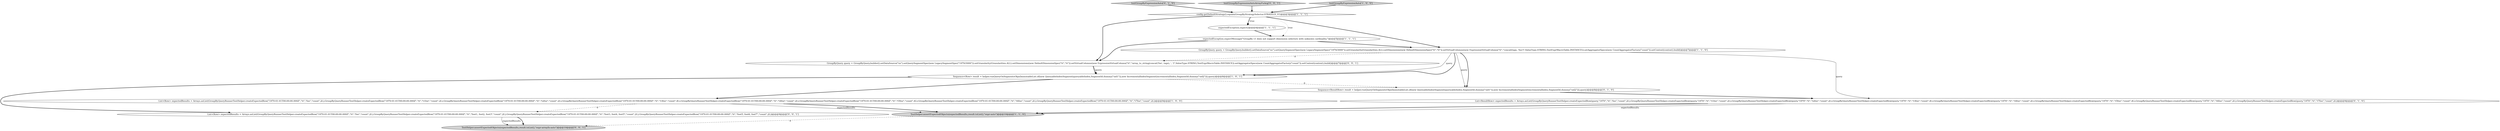 digraph {
4 [style = filled, label = "config.getDefaultStrategy().equals(GroupByStrategySelector.STRATEGY_V1)@@@3@@@['1', '1', '1']", fillcolor = white, shape = diamond image = "AAA0AAABBB1BBB"];
13 [style = filled, label = "GroupByQuery query = GroupByQuery.builder().setDataSource(\"xx\").setQuerySegmentSpec(new LegacySegmentSpec(\"1970/3000\")).setGranularity(Granularities.ALL).setDimensions(new DefaultDimensionSpec(\"tt\",\"tt\")).setVirtualColumns(new ExpressionVirtualColumn(\"tt\",\"array_to_string(concat('foo', tags), ', ')\",ValueType.STRING,TestExprMacroTable.INSTANCE)).setAggregatorSpecs(new CountAggregatorFactory(\"count\")).setContext(context).build()@@@7@@@['0', '0', '1']", fillcolor = white, shape = ellipse image = "AAA0AAABBB3BBB"];
3 [style = filled, label = "expectedException.expectMessage(\"GroupBy v1 does not support dimension selectors with unknown cardinality.\")@@@5@@@['1', '1', '1']", fillcolor = white, shape = ellipse image = "AAA0AAABBB1BBB"];
12 [style = filled, label = "List<Row> expectedResults = Arrays.asList(GroupByQueryRunnerTestHelper.createExpectedRow(\"1970-01-01T00:00:00.000Z\",\"tt\",\"foo\",\"count\",2L),GroupByQueryRunnerTestHelper.createExpectedRow(\"1970-01-01T00:00:00.000Z\",\"tt\",\"foot1, foot2, foot3\",\"count\",2L),GroupByQueryRunnerTestHelper.createExpectedRow(\"1970-01-01T00:00:00.000Z\",\"tt\",\"foot3, foot4, foot5\",\"count\",2L),GroupByQueryRunnerTestHelper.createExpectedRow(\"1970-01-01T00:00:00.000Z\",\"tt\",\"foot5, foot6, foot7\",\"count\",2L))@@@9@@@['0', '0', '1']", fillcolor = white, shape = ellipse image = "AAA0AAABBB3BBB"];
1 [style = filled, label = "TestHelper.assertExpectedObjects(expectedResults,result.toList(),\"expr-auto\")@@@10@@@['1', '1', '0']", fillcolor = lightgray, shape = ellipse image = "AAA0AAABBB1BBB"];
9 [style = filled, label = "Sequence<ResultRow> result = helper.runQueryOnSegmentsObjs(ImmutableList.of(new QueryableIndexSegment(queryableIndex,SegmentId.dummy(\"sid1\")),new IncrementalIndexSegment(incrementalIndex,SegmentId.dummy(\"sid2\"))),query)@@@8@@@['0', '1', '0']", fillcolor = white, shape = ellipse image = "AAA1AAABBB2BBB"];
7 [style = filled, label = "List<Row> expectedResults = Arrays.asList(GroupByQueryRunnerTestHelper.createExpectedRow(\"1970-01-01T00:00:00.000Z\",\"tt\",\"foo\",\"count\",2L),GroupByQueryRunnerTestHelper.createExpectedRow(\"1970-01-01T00:00:00.000Z\",\"tt\",\"t1foo\",\"count\",2L),GroupByQueryRunnerTestHelper.createExpectedRow(\"1970-01-01T00:00:00.000Z\",\"tt\",\"t2foo\",\"count\",2L),GroupByQueryRunnerTestHelper.createExpectedRow(\"1970-01-01T00:00:00.000Z\",\"tt\",\"t3foo\",\"count\",4L),GroupByQueryRunnerTestHelper.createExpectedRow(\"1970-01-01T00:00:00.000Z\",\"tt\",\"t4foo\",\"count\",2L),GroupByQueryRunnerTestHelper.createExpectedRow(\"1970-01-01T00:00:00.000Z\",\"tt\",\"t5foo\",\"count\",4L),GroupByQueryRunnerTestHelper.createExpectedRow(\"1970-01-01T00:00:00.000Z\",\"tt\",\"t6foo\",\"count\",2L),GroupByQueryRunnerTestHelper.createExpectedRow(\"1970-01-01T00:00:00.000Z\",\"tt\",\"t7foo\",\"count\",2L))@@@9@@@['1', '0', '0']", fillcolor = white, shape = ellipse image = "AAA0AAABBB1BBB"];
10 [style = filled, label = "testGroupByExpressionAuto['0', '1', '0']", fillcolor = lightgray, shape = diamond image = "AAA0AAABBB2BBB"];
14 [style = filled, label = "TestHelper.assertExpectedObjects(expectedResults,result.toList(),\"expr-arrayfn-auto\")@@@10@@@['0', '0', '1']", fillcolor = lightgray, shape = ellipse image = "AAA0AAABBB3BBB"];
8 [style = filled, label = "List<ResultRow> expectedResults = Arrays.asList(GroupByQueryRunnerTestHelper.createExpectedRow(query,\"1970\",\"tt\",\"foo\",\"count\",2L),GroupByQueryRunnerTestHelper.createExpectedRow(query,\"1970\",\"tt\",\"t1foo\",\"count\",2L),GroupByQueryRunnerTestHelper.createExpectedRow(query,\"1970\",\"tt\",\"t2foo\",\"count\",2L),GroupByQueryRunnerTestHelper.createExpectedRow(query,\"1970\",\"tt\",\"t3foo\",\"count\",4L),GroupByQueryRunnerTestHelper.createExpectedRow(query,\"1970\",\"tt\",\"t4foo\",\"count\",2L),GroupByQueryRunnerTestHelper.createExpectedRow(query,\"1970\",\"tt\",\"t5foo\",\"count\",4L),GroupByQueryRunnerTestHelper.createExpectedRow(query,\"1970\",\"tt\",\"t6foo\",\"count\",2L),GroupByQueryRunnerTestHelper.createExpectedRow(query,\"1970\",\"tt\",\"t7foo\",\"count\",2L))@@@9@@@['0', '1', '0']", fillcolor = white, shape = ellipse image = "AAA0AAABBB2BBB"];
5 [style = filled, label = "Sequence<Row> result = helper.runQueryOnSegmentsObjs(ImmutableList.of(new QueryableIndexSegment(queryableIndex,SegmentId.dummy(\"sid1\")),new IncrementalIndexSegment(incrementalIndex,SegmentId.dummy(\"sid2\"))),query)@@@8@@@['1', '0', '1']", fillcolor = white, shape = ellipse image = "AAA0AAABBB1BBB"];
6 [style = filled, label = "GroupByQuery query = GroupByQuery.builder().setDataSource(\"xx\").setQuerySegmentSpec(new LegacySegmentSpec(\"1970/3000\")).setGranularity(Granularities.ALL).setDimensions(new DefaultDimensionSpec(\"tt\",\"tt\")).setVirtualColumns(new ExpressionVirtualColumn(\"tt\",\"concat(tags, 'foo')\",ValueType.STRING,TestExprMacroTable.INSTANCE)).setAggregatorSpecs(new CountAggregatorFactory(\"count\")).setContext(context).build()@@@7@@@['1', '1', '0']", fillcolor = white, shape = ellipse image = "AAA0AAABBB1BBB"];
11 [style = filled, label = "testGroupByExpressionAutoArrayFnArg['0', '0', '1']", fillcolor = lightgray, shape = diamond image = "AAA0AAABBB3BBB"];
0 [style = filled, label = "expectedException.expect()@@@4@@@['1', '1', '1']", fillcolor = white, shape = ellipse image = "AAA0AAABBB1BBB"];
2 [style = filled, label = "testGroupByExpressionAuto['1', '0', '0']", fillcolor = lightgray, shape = diamond image = "AAA0AAABBB1BBB"];
4->6 [style = bold, label=""];
11->4 [style = bold, label=""];
13->5 [style = solid, label="query"];
5->7 [style = bold, label=""];
8->1 [style = solid, label="expectedResults"];
2->4 [style = bold, label=""];
4->3 [style = dotted, label="true"];
12->14 [style = bold, label=""];
1->14 [style = dashed, label="0"];
6->13 [style = dashed, label="0"];
6->5 [style = solid, label="query"];
0->3 [style = bold, label=""];
4->0 [style = dotted, label="true"];
3->13 [style = bold, label=""];
6->8 [style = solid, label="query"];
3->6 [style = bold, label=""];
6->9 [style = bold, label=""];
8->1 [style = bold, label=""];
6->9 [style = solid, label="query"];
7->1 [style = solid, label="expectedResults"];
10->4 [style = bold, label=""];
7->12 [style = dashed, label="0"];
6->5 [style = bold, label=""];
12->14 [style = solid, label="expectedResults"];
4->13 [style = bold, label=""];
5->12 [style = bold, label=""];
7->1 [style = bold, label=""];
9->8 [style = bold, label=""];
13->5 [style = bold, label=""];
5->9 [style = dashed, label="0"];
4->0 [style = bold, label=""];
}
